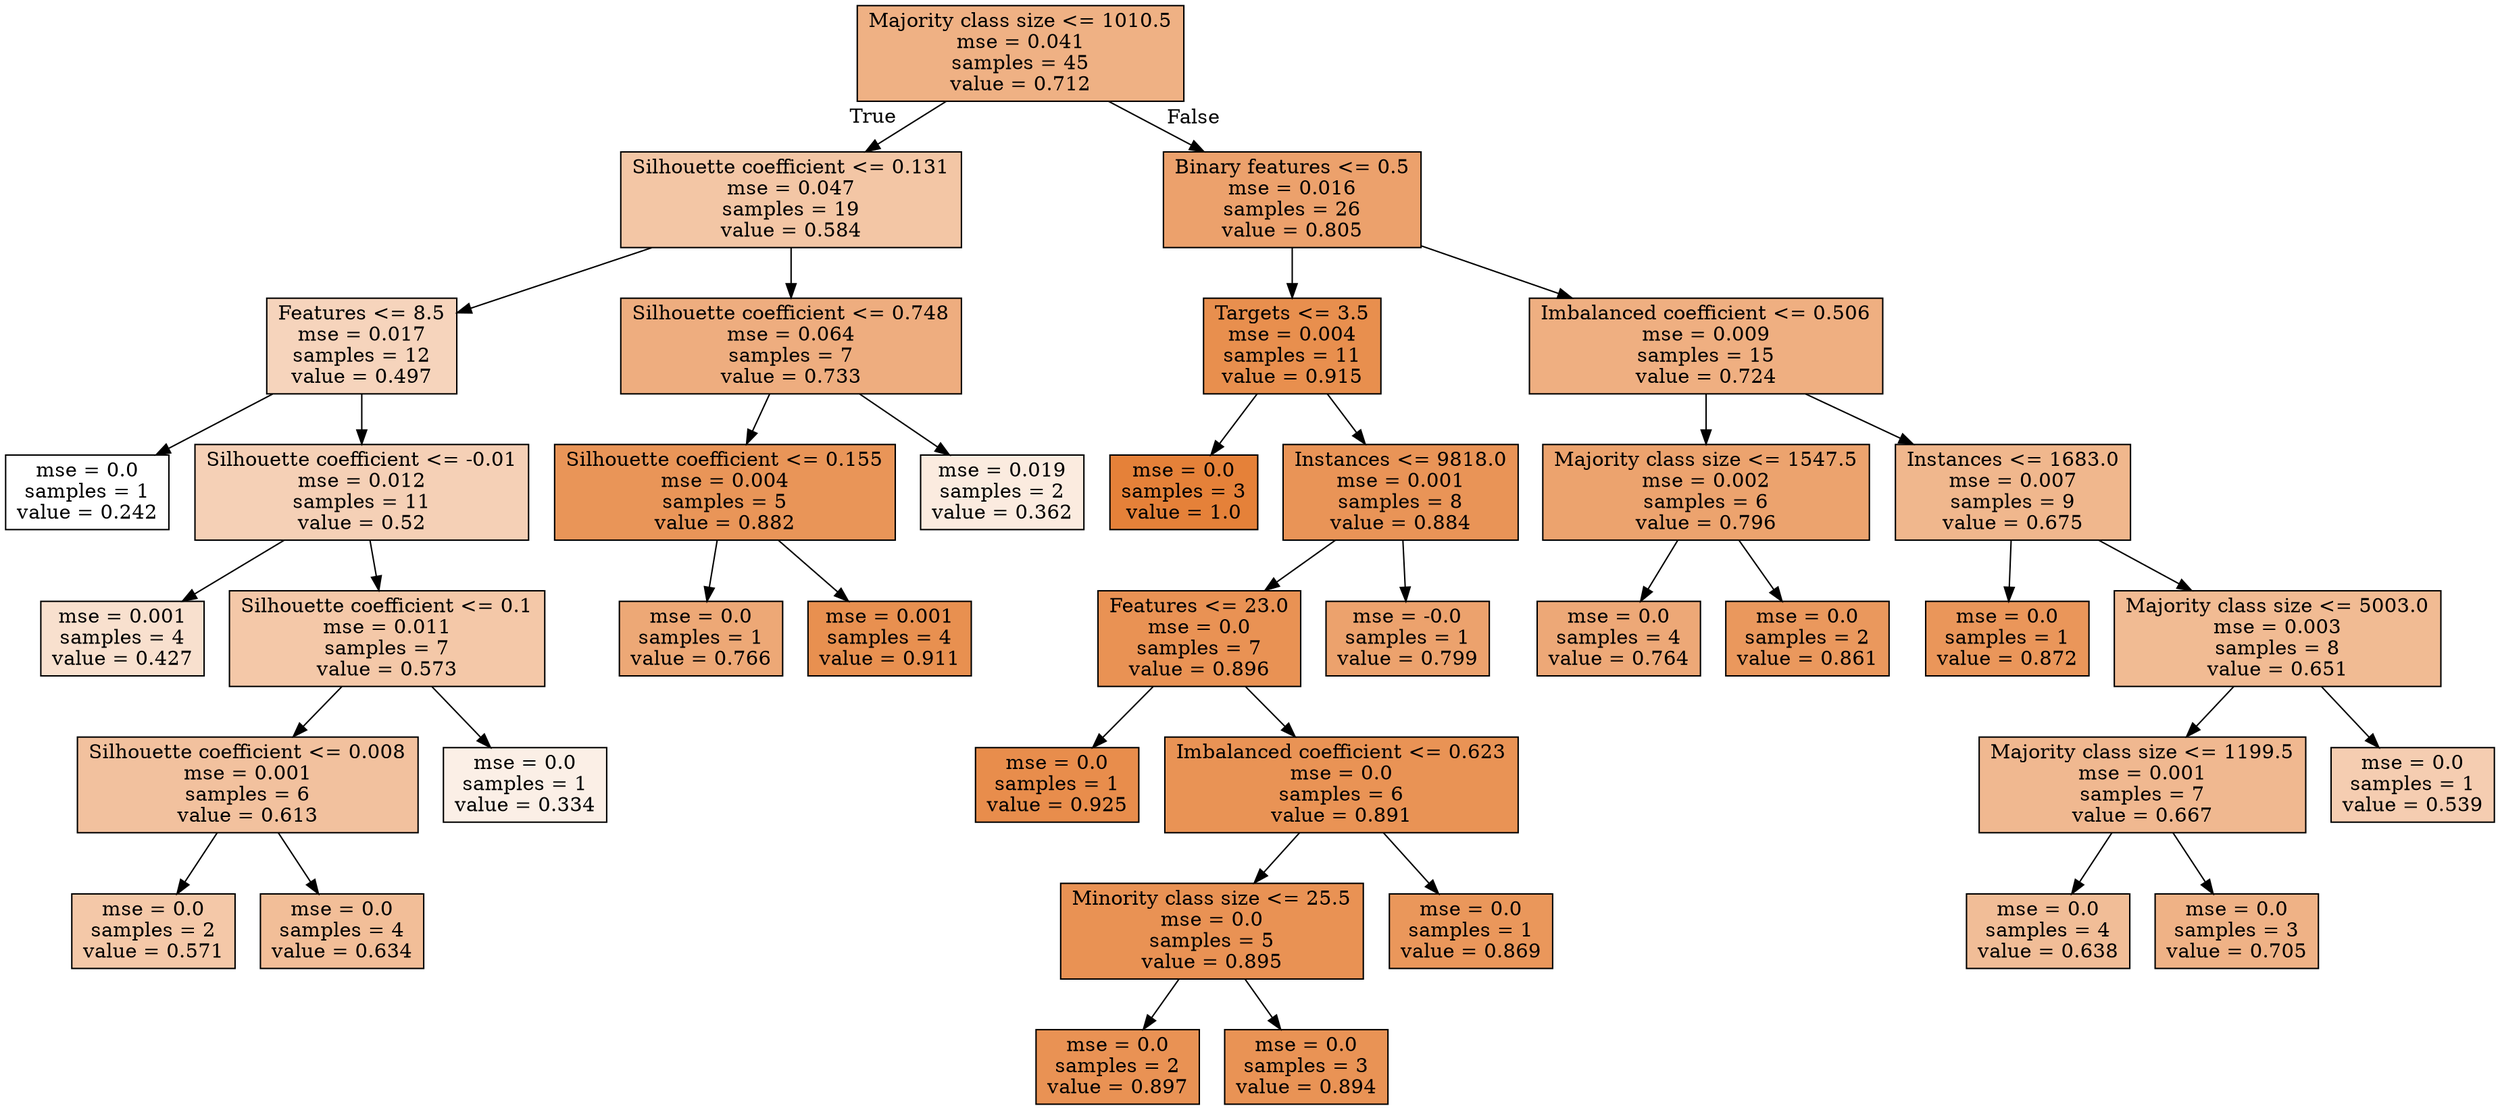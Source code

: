 digraph Tree {
node [shape=box, style="filled", color="black"] ;
0 [label="Majority class size <= 1010.5\nmse = 0.041\nsamples = 45\nvalue = 0.712", fillcolor="#e581399e"] ;
1 [label="Silhouette coefficient <= 0.131\nmse = 0.047\nsamples = 19\nvalue = 0.584", fillcolor="#e5813973"] ;
0 -> 1 [labeldistance=2.5, labelangle=45, headlabel="True"] ;
2 [label="Features <= 8.5\nmse = 0.017\nsamples = 12\nvalue = 0.497", fillcolor="#e5813956"] ;
1 -> 2 ;
3 [label="mse = 0.0\nsamples = 1\nvalue = 0.242", fillcolor="#e5813900"] ;
2 -> 3 ;
4 [label="Silhouette coefficient <= -0.01\nmse = 0.012\nsamples = 11\nvalue = 0.52", fillcolor="#e581395e"] ;
2 -> 4 ;
5 [label="mse = 0.001\nsamples = 4\nvalue = 0.427", fillcolor="#e581393e"] ;
4 -> 5 ;
6 [label="Silhouette coefficient <= 0.1\nmse = 0.011\nsamples = 7\nvalue = 0.573", fillcolor="#e581396f"] ;
4 -> 6 ;
7 [label="Silhouette coefficient <= 0.008\nmse = 0.001\nsamples = 6\nvalue = 0.613", fillcolor="#e581397d"] ;
6 -> 7 ;
8 [label="mse = 0.0\nsamples = 2\nvalue = 0.571", fillcolor="#e581396f"] ;
7 -> 8 ;
9 [label="mse = 0.0\nsamples = 4\nvalue = 0.634", fillcolor="#e5813984"] ;
7 -> 9 ;
10 [label="mse = 0.0\nsamples = 1\nvalue = 0.334", fillcolor="#e581391f"] ;
6 -> 10 ;
11 [label="Silhouette coefficient <= 0.748\nmse = 0.064\nsamples = 7\nvalue = 0.733", fillcolor="#e58139a5"] ;
1 -> 11 ;
12 [label="Silhouette coefficient <= 0.155\nmse = 0.004\nsamples = 5\nvalue = 0.882", fillcolor="#e58139d7"] ;
11 -> 12 ;
13 [label="mse = 0.0\nsamples = 1\nvalue = 0.766", fillcolor="#e58139b0"] ;
12 -> 13 ;
14 [label="mse = 0.001\nsamples = 4\nvalue = 0.911", fillcolor="#e58139e1"] ;
12 -> 14 ;
15 [label="mse = 0.019\nsamples = 2\nvalue = 0.362", fillcolor="#e5813928"] ;
11 -> 15 ;
16 [label="Binary features <= 0.5\nmse = 0.016\nsamples = 26\nvalue = 0.805", fillcolor="#e58139bd"] ;
0 -> 16 [labeldistance=2.5, labelangle=-45, headlabel="False"] ;
17 [label="Targets <= 3.5\nmse = 0.004\nsamples = 11\nvalue = 0.915", fillcolor="#e58139e3"] ;
16 -> 17 ;
18 [label="mse = 0.0\nsamples = 3\nvalue = 1.0", fillcolor="#e58139ff"] ;
17 -> 18 ;
19 [label="Instances <= 9818.0\nmse = 0.001\nsamples = 8\nvalue = 0.884", fillcolor="#e58139d8"] ;
17 -> 19 ;
20 [label="Features <= 23.0\nmse = 0.0\nsamples = 7\nvalue = 0.896", fillcolor="#e58139dc"] ;
19 -> 20 ;
21 [label="mse = 0.0\nsamples = 1\nvalue = 0.925", fillcolor="#e58139e6"] ;
20 -> 21 ;
22 [label="Imbalanced coefficient <= 0.623\nmse = 0.0\nsamples = 6\nvalue = 0.891", fillcolor="#e58139da"] ;
20 -> 22 ;
23 [label="Minority class size <= 25.5\nmse = 0.0\nsamples = 5\nvalue = 0.895", fillcolor="#e58139dc"] ;
22 -> 23 ;
24 [label="mse = 0.0\nsamples = 2\nvalue = 0.897", fillcolor="#e58139dc"] ;
23 -> 24 ;
25 [label="mse = 0.0\nsamples = 3\nvalue = 0.894", fillcolor="#e58139db"] ;
23 -> 25 ;
26 [label="mse = 0.0\nsamples = 1\nvalue = 0.869", fillcolor="#e58139d3"] ;
22 -> 26 ;
27 [label="mse = -0.0\nsamples = 1\nvalue = 0.799", fillcolor="#e58139bb"] ;
19 -> 27 ;
28 [label="Imbalanced coefficient <= 0.506\nmse = 0.009\nsamples = 15\nvalue = 0.724", fillcolor="#e58139a2"] ;
16 -> 28 ;
29 [label="Majority class size <= 1547.5\nmse = 0.002\nsamples = 6\nvalue = 0.796", fillcolor="#e58139ba"] ;
28 -> 29 ;
30 [label="mse = 0.0\nsamples = 4\nvalue = 0.764", fillcolor="#e58139af"] ;
29 -> 30 ;
31 [label="mse = 0.0\nsamples = 2\nvalue = 0.861", fillcolor="#e58139d0"] ;
29 -> 31 ;
32 [label="Instances <= 1683.0\nmse = 0.007\nsamples = 9\nvalue = 0.675", fillcolor="#e5813992"] ;
28 -> 32 ;
33 [label="mse = 0.0\nsamples = 1\nvalue = 0.872", fillcolor="#e58139d4"] ;
32 -> 33 ;
34 [label="Majority class size <= 5003.0\nmse = 0.003\nsamples = 8\nvalue = 0.651", fillcolor="#e581398a"] ;
32 -> 34 ;
35 [label="Majority class size <= 1199.5\nmse = 0.001\nsamples = 7\nvalue = 0.667", fillcolor="#e581398f"] ;
34 -> 35 ;
36 [label="mse = 0.0\nsamples = 4\nvalue = 0.638", fillcolor="#e5813985"] ;
35 -> 36 ;
37 [label="mse = 0.0\nsamples = 3\nvalue = 0.705", fillcolor="#e581399c"] ;
35 -> 37 ;
38 [label="mse = 0.0\nsamples = 1\nvalue = 0.539", fillcolor="#e5813964"] ;
34 -> 38 ;
}